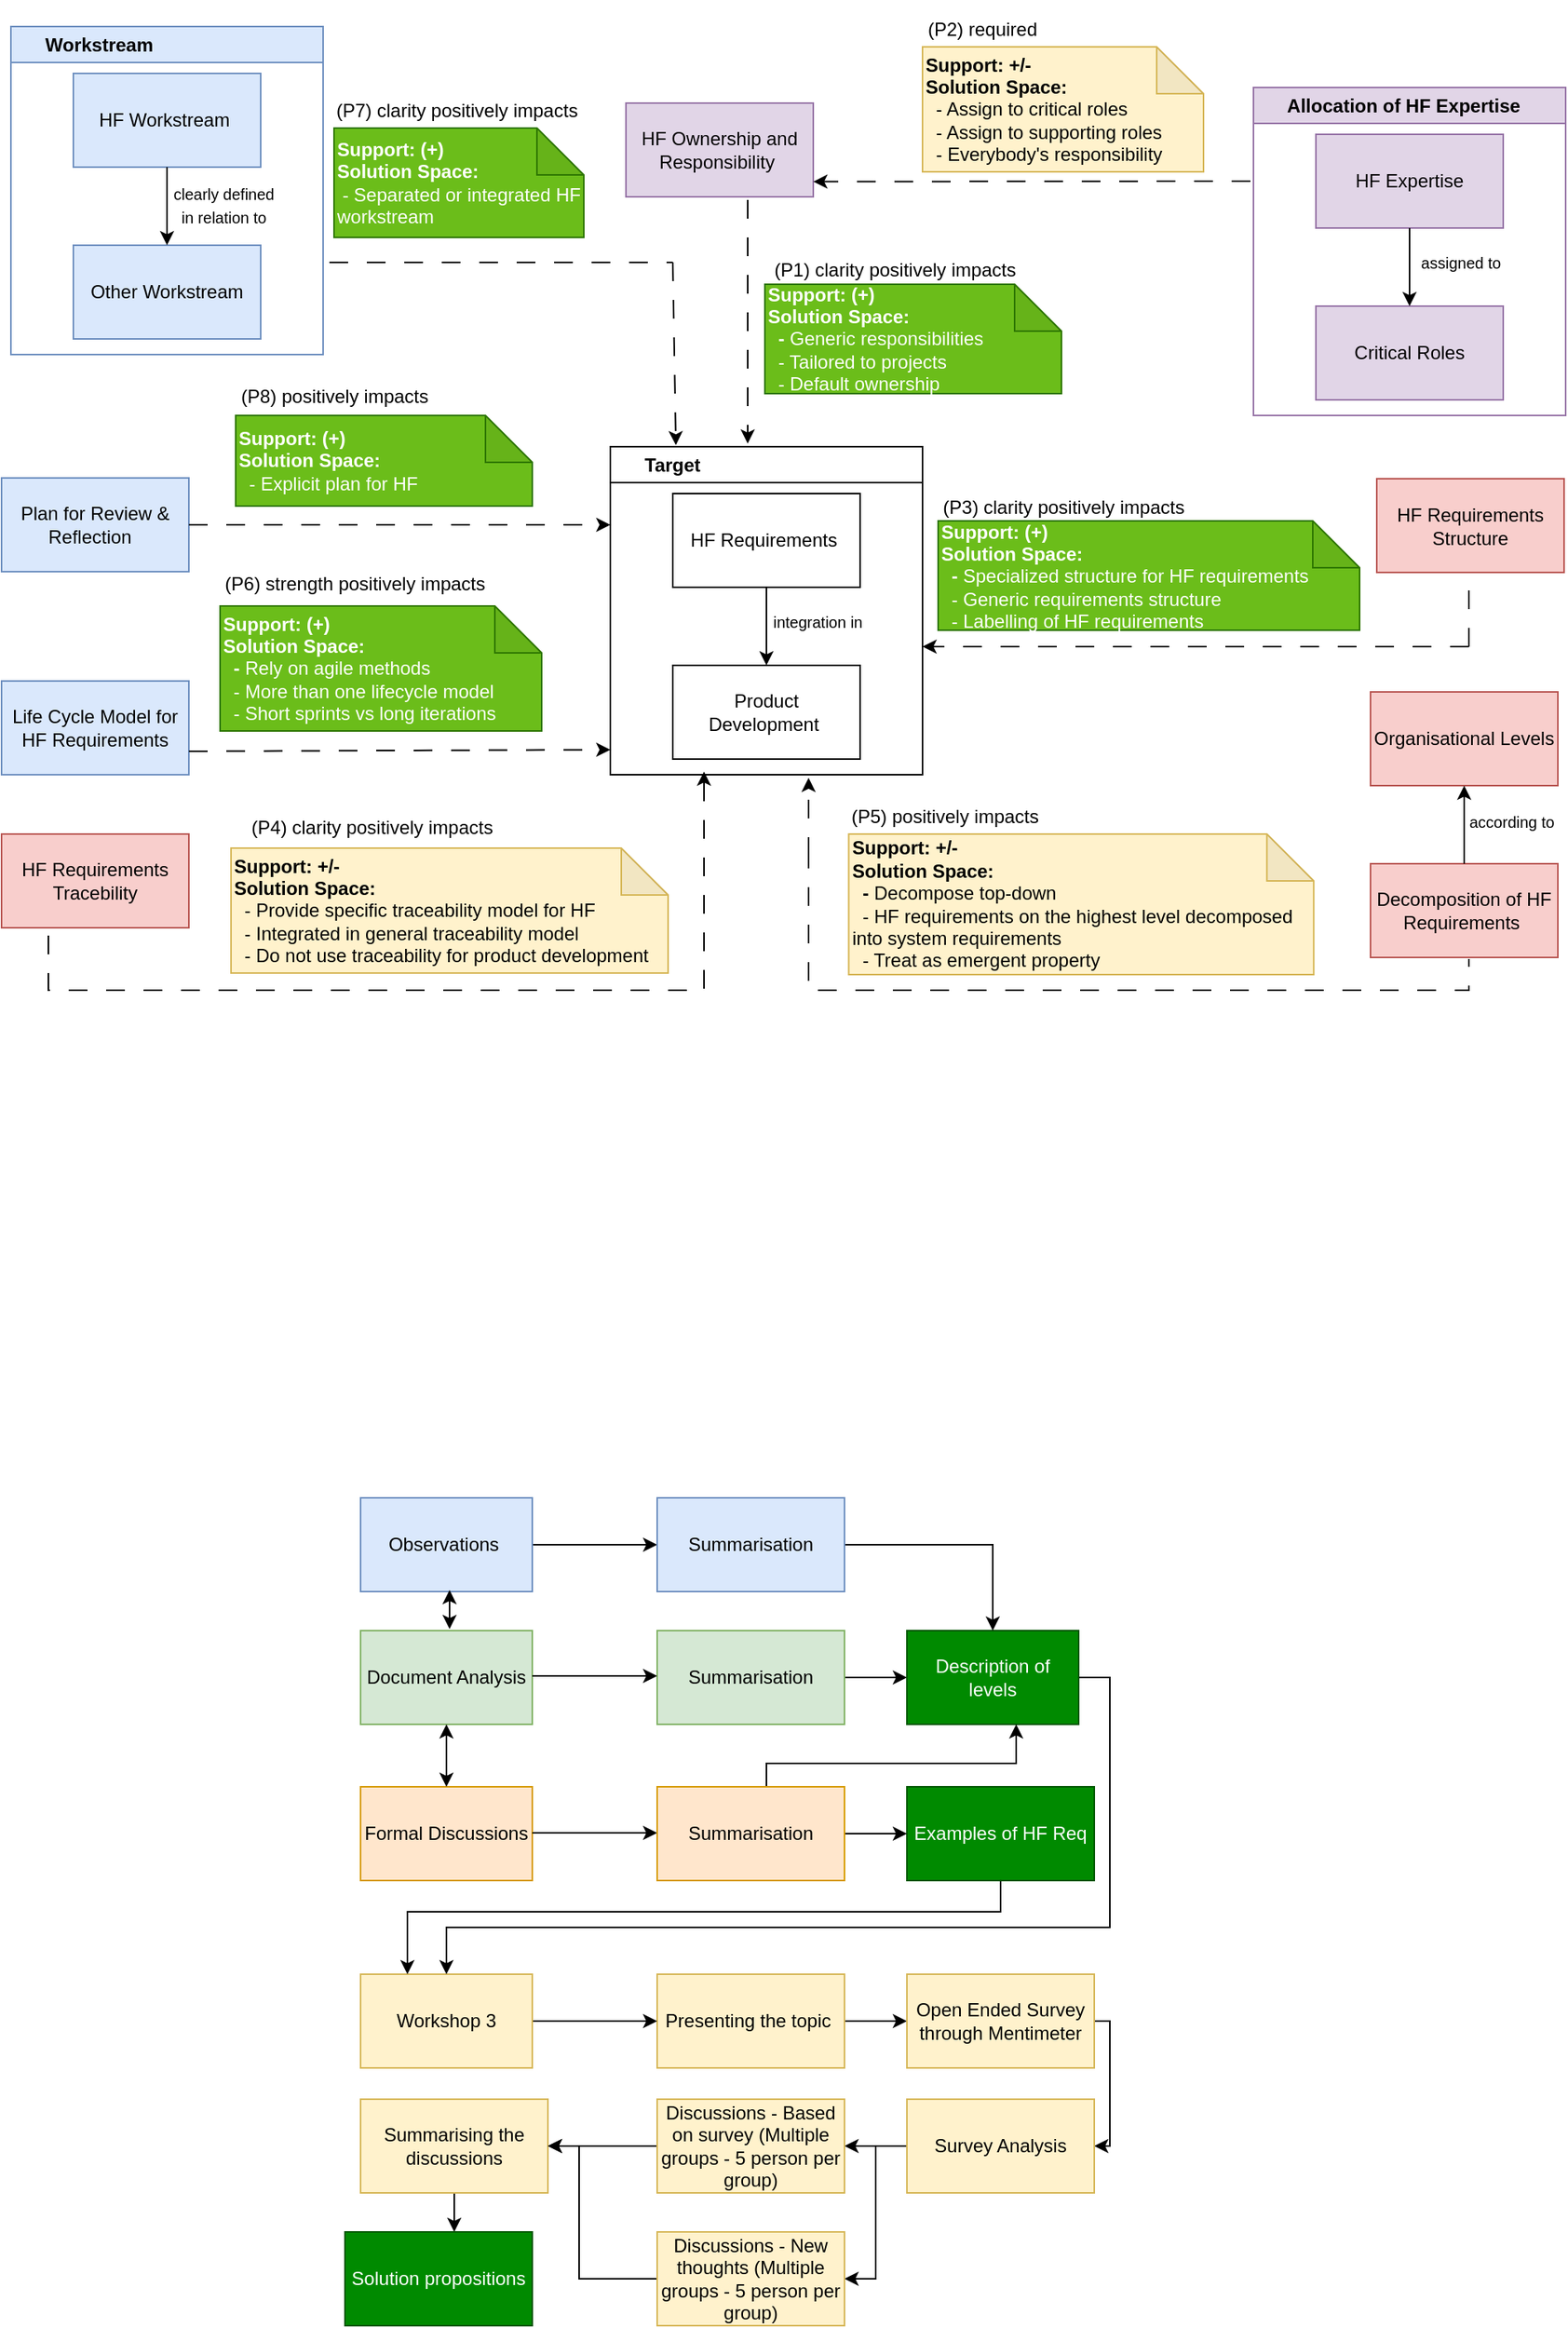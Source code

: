 <mxfile version="24.5.2" type="github">
  <diagram name="Page-1" id="5Qsyt-Jm_kw8wom_rRO_">
    <mxGraphModel dx="1390" dy="800" grid="1" gridSize="10" guides="1" tooltips="1" connect="1" arrows="1" fold="1" page="1" pageScale="1" pageWidth="827" pageHeight="1169" math="0" shadow="0">
      <root>
        <mxCell id="0" />
        <mxCell id="1" parent="0" />
        <mxCell id="URFh4zC86MIUT21euN6k-1" value="HF Ownership and Responsibility&amp;nbsp;" style="rounded=0;whiteSpace=wrap;html=1;fillColor=#e1d5e7;strokeColor=#9673a6;" vertex="1" parent="1">
          <mxGeometry x="790" y="596" width="120" height="60" as="geometry" />
        </mxCell>
        <mxCell id="URFh4zC86MIUT21euN6k-2" value="Plan for Review &amp;amp; Reflection &amp;nbsp;" style="rounded=0;whiteSpace=wrap;html=1;fillColor=#dae8fc;strokeColor=#6c8ebf;" vertex="1" parent="1">
          <mxGeometry x="390" y="836" width="120" height="60" as="geometry" />
        </mxCell>
        <mxCell id="URFh4zC86MIUT21euN6k-3" value="" style="endArrow=classic;html=1;rounded=0;exitX=1;exitY=0.5;exitDx=0;exitDy=0;dashed=1;dashPattern=12 12;" edge="1" parent="1" source="URFh4zC86MIUT21euN6k-2">
          <mxGeometry width="50" height="50" relative="1" as="geometry">
            <mxPoint x="1320" y="1324" as="sourcePoint" />
            <mxPoint x="780" y="866" as="targetPoint" />
          </mxGeometry>
        </mxCell>
        <mxCell id="URFh4zC86MIUT21euN6k-4" value="" style="endArrow=classic;html=1;rounded=0;dashed=1;dashPattern=12 12;" edge="1" parent="1">
          <mxGeometry width="50" height="50" relative="1" as="geometry">
            <mxPoint x="820" y="698" as="sourcePoint" />
            <mxPoint x="822" y="815" as="targetPoint" />
          </mxGeometry>
        </mxCell>
        <mxCell id="URFh4zC86MIUT21euN6k-5" value="&amp;nbsp; &amp;nbsp; &amp;nbsp; Workstream" style="swimlane;whiteSpace=wrap;html=1;align=left;fillColor=#dae8fc;strokeColor=#6c8ebf;" vertex="1" parent="1">
          <mxGeometry x="396" y="547" width="200" height="210" as="geometry">
            <mxRectangle x="530" y="180" width="50" height="40" as="alternateBounds" />
          </mxGeometry>
        </mxCell>
        <mxCell id="URFh4zC86MIUT21euN6k-6" value="HF Workstream&amp;nbsp;" style="rounded=0;whiteSpace=wrap;html=1;fillColor=#dae8fc;strokeColor=#6c8ebf;" vertex="1" parent="URFh4zC86MIUT21euN6k-5">
          <mxGeometry x="40" y="30" width="120" height="60" as="geometry" />
        </mxCell>
        <mxCell id="URFh4zC86MIUT21euN6k-7" value="Other Workstream" style="rounded=0;whiteSpace=wrap;html=1;fillColor=#dae8fc;strokeColor=#6c8ebf;" vertex="1" parent="URFh4zC86MIUT21euN6k-5">
          <mxGeometry x="40" y="140" width="120" height="60" as="geometry" />
        </mxCell>
        <mxCell id="URFh4zC86MIUT21euN6k-8" value="" style="endArrow=classic;html=1;rounded=0;exitX=0.5;exitY=1;exitDx=0;exitDy=0;entryX=0.5;entryY=0;entryDx=0;entryDy=0;" edge="1" parent="URFh4zC86MIUT21euN6k-5" source="URFh4zC86MIUT21euN6k-6" target="URFh4zC86MIUT21euN6k-7">
          <mxGeometry width="50" height="50" relative="1" as="geometry">
            <mxPoint x="80" y="200" as="sourcePoint" />
            <mxPoint x="130" y="150" as="targetPoint" />
          </mxGeometry>
        </mxCell>
        <mxCell id="URFh4zC86MIUT21euN6k-9" value="&lt;font style=&quot;font-size: 10px;&quot;&gt;clearly defined in relation to&lt;/font&gt;" style="text;html=1;strokeColor=none;fillColor=none;align=center;verticalAlign=middle;whiteSpace=wrap;rounded=0;" vertex="1" parent="URFh4zC86MIUT21euN6k-5">
          <mxGeometry x="98" y="104" width="77" height="20" as="geometry" />
        </mxCell>
        <mxCell id="URFh4zC86MIUT21euN6k-10" value="&amp;nbsp; &amp;nbsp; &amp;nbsp; Target&amp;nbsp;" style="swimlane;whiteSpace=wrap;html=1;align=left;" vertex="1" parent="1">
          <mxGeometry x="780" y="816" width="200" height="210" as="geometry">
            <mxRectangle x="530" y="180" width="50" height="40" as="alternateBounds" />
          </mxGeometry>
        </mxCell>
        <mxCell id="URFh4zC86MIUT21euN6k-11" value="HF Requirements&amp;nbsp;" style="rounded=0;whiteSpace=wrap;html=1;" vertex="1" parent="URFh4zC86MIUT21euN6k-10">
          <mxGeometry x="40" y="30" width="120" height="60" as="geometry" />
        </mxCell>
        <mxCell id="URFh4zC86MIUT21euN6k-12" value="Product Development&amp;nbsp;" style="rounded=0;whiteSpace=wrap;html=1;" vertex="1" parent="URFh4zC86MIUT21euN6k-10">
          <mxGeometry x="40" y="140" width="120" height="60" as="geometry" />
        </mxCell>
        <mxCell id="URFh4zC86MIUT21euN6k-13" value="" style="endArrow=classic;html=1;rounded=0;exitX=0.5;exitY=1;exitDx=0;exitDy=0;entryX=0.5;entryY=0;entryDx=0;entryDy=0;" edge="1" parent="URFh4zC86MIUT21euN6k-10" source="URFh4zC86MIUT21euN6k-11" target="URFh4zC86MIUT21euN6k-12">
          <mxGeometry width="50" height="50" relative="1" as="geometry">
            <mxPoint x="80" y="200" as="sourcePoint" />
            <mxPoint x="130" y="150" as="targetPoint" />
          </mxGeometry>
        </mxCell>
        <mxCell id="URFh4zC86MIUT21euN6k-14" value="&lt;font style=&quot;font-size: 10px;&quot;&gt;integration in&lt;/font&gt;" style="text;html=1;strokeColor=none;fillColor=none;align=center;verticalAlign=middle;whiteSpace=wrap;rounded=0;" vertex="1" parent="URFh4zC86MIUT21euN6k-10">
          <mxGeometry x="103" y="102" width="60" height="20" as="geometry" />
        </mxCell>
        <mxCell id="URFh4zC86MIUT21euN6k-15" value="HF Requirements Structure" style="rounded=0;whiteSpace=wrap;html=1;fillColor=#f8cecc;strokeColor=#b85450;" vertex="1" parent="1">
          <mxGeometry x="1271" y="836.5" width="120" height="60" as="geometry" />
        </mxCell>
        <mxCell id="URFh4zC86MIUT21euN6k-16" value="" style="endArrow=classic;html=1;rounded=0;dashed=1;dashPattern=12 12;" edge="1" parent="1">
          <mxGeometry width="50" height="50" relative="1" as="geometry">
            <mxPoint x="1330" y="944" as="sourcePoint" />
            <mxPoint x="980" y="944" as="targetPoint" />
          </mxGeometry>
        </mxCell>
        <mxCell id="URFh4zC86MIUT21euN6k-17" value="" style="endArrow=classic;html=1;rounded=0;dashed=1;dashPattern=12 12;" edge="1" parent="1">
          <mxGeometry width="50" height="50" relative="1" as="geometry">
            <mxPoint x="907" y="1078" as="sourcePoint" />
            <mxPoint x="907" y="1028" as="targetPoint" />
          </mxGeometry>
        </mxCell>
        <mxCell id="URFh4zC86MIUT21euN6k-18" value="&amp;nbsp; &amp;nbsp; &amp;nbsp; Allocation of HF Expertise&amp;nbsp;" style="swimlane;whiteSpace=wrap;html=1;align=left;fillColor=#e1d5e7;strokeColor=#9673a6;" vertex="1" parent="1">
          <mxGeometry x="1192" y="586" width="200" height="210" as="geometry">
            <mxRectangle x="530" y="180" width="50" height="40" as="alternateBounds" />
          </mxGeometry>
        </mxCell>
        <mxCell id="URFh4zC86MIUT21euN6k-19" value="HF Expertise" style="rounded=0;whiteSpace=wrap;html=1;fillColor=#e1d5e7;strokeColor=#9673a6;" vertex="1" parent="URFh4zC86MIUT21euN6k-18">
          <mxGeometry x="40" y="30" width="120" height="60" as="geometry" />
        </mxCell>
        <mxCell id="URFh4zC86MIUT21euN6k-20" value="Critical Roles" style="rounded=0;whiteSpace=wrap;html=1;fillColor=#e1d5e7;strokeColor=#9673a6;" vertex="1" parent="URFh4zC86MIUT21euN6k-18">
          <mxGeometry x="40" y="140" width="120" height="60" as="geometry" />
        </mxCell>
        <mxCell id="URFh4zC86MIUT21euN6k-21" value="" style="endArrow=classic;html=1;rounded=0;exitX=0.5;exitY=1;exitDx=0;exitDy=0;entryX=0.5;entryY=0;entryDx=0;entryDy=0;" edge="1" parent="URFh4zC86MIUT21euN6k-18" source="URFh4zC86MIUT21euN6k-19" target="URFh4zC86MIUT21euN6k-20">
          <mxGeometry width="50" height="50" relative="1" as="geometry">
            <mxPoint x="80" y="200" as="sourcePoint" />
            <mxPoint x="130" y="150" as="targetPoint" />
          </mxGeometry>
        </mxCell>
        <mxCell id="URFh4zC86MIUT21euN6k-22" value="&lt;font style=&quot;font-size: 10px;&quot;&gt;assigned to&lt;/font&gt;" style="text;html=1;strokeColor=none;fillColor=none;align=center;verticalAlign=middle;whiteSpace=wrap;rounded=0;" vertex="1" parent="URFh4zC86MIUT21euN6k-18">
          <mxGeometry x="103" y="102" width="60" height="20" as="geometry" />
        </mxCell>
        <mxCell id="URFh4zC86MIUT21euN6k-23" value="" style="endArrow=classic;html=1;rounded=0;dashed=1;dashPattern=12 12;entryX=1;entryY=0.5;entryDx=0;entryDy=0;" edge="1" parent="1">
          <mxGeometry width="50" height="50" relative="1" as="geometry">
            <mxPoint x="1190" y="646" as="sourcePoint" />
            <mxPoint x="910.0" y="646.29" as="targetPoint" />
          </mxGeometry>
        </mxCell>
        <mxCell id="URFh4zC86MIUT21euN6k-24" value="" style="endArrow=classic;html=1;rounded=0;dashed=1;dashPattern=12 12;" edge="1" parent="1">
          <mxGeometry width="50" height="50" relative="1" as="geometry">
            <mxPoint x="868" y="658" as="sourcePoint" />
            <mxPoint x="868" y="814" as="targetPoint" />
          </mxGeometry>
        </mxCell>
        <mxCell id="URFh4zC86MIUT21euN6k-25" value="" style="endArrow=none;html=1;rounded=0;dashed=1;dashPattern=12 12;" edge="1" parent="1">
          <mxGeometry width="50" height="50" relative="1" as="geometry">
            <mxPoint x="600" y="698" as="sourcePoint" />
            <mxPoint x="820" y="698" as="targetPoint" />
          </mxGeometry>
        </mxCell>
        <mxCell id="URFh4zC86MIUT21euN6k-26" value="" style="endArrow=none;html=1;rounded=0;dashed=1;dashPattern=12 12;" edge="1" parent="1">
          <mxGeometry width="50" height="50" relative="1" as="geometry">
            <mxPoint x="907" y="1074" as="sourcePoint" />
            <mxPoint x="1330" y="1144" as="targetPoint" />
            <Array as="points">
              <mxPoint x="907" y="1164" />
              <mxPoint x="1047" y="1164" />
              <mxPoint x="1147" y="1164" />
              <mxPoint x="1257" y="1164" />
              <mxPoint x="1330" y="1164" />
            </Array>
          </mxGeometry>
        </mxCell>
        <mxCell id="URFh4zC86MIUT21euN6k-27" value="" style="group" vertex="1" connectable="0" parent="1">
          <mxGeometry x="593" y="582" width="190" height="100" as="geometry" />
        </mxCell>
        <mxCell id="URFh4zC86MIUT21euN6k-28" value="&lt;b&gt;Support: (+)&lt;br&gt;Solution Space:&lt;/b&gt;&amp;nbsp;&lt;br&gt;&amp;nbsp;- Separated or integrated HF workstream" style="shape=note;whiteSpace=wrap;html=1;backgroundOutline=1;darkOpacity=0.05;size=30;align=left;fillColor=#6BBD1A;strokeColor=#2D7600;fontColor=#ffffff;" vertex="1" parent="URFh4zC86MIUT21euN6k-27">
          <mxGeometry x="10" y="30" width="160" height="70" as="geometry" />
        </mxCell>
        <mxCell id="URFh4zC86MIUT21euN6k-29" value="(P7) clarity positively impacts&amp;nbsp;" style="text;html=1;align=center;verticalAlign=middle;resizable=0;points=[];autosize=1;strokeColor=none;fillColor=none;" vertex="1" parent="URFh4zC86MIUT21euN6k-27">
          <mxGeometry y="4" width="180" height="30" as="geometry" />
        </mxCell>
        <mxCell id="URFh4zC86MIUT21euN6k-30" value="" style="group" vertex="1" connectable="0" parent="1">
          <mxGeometry x="530" y="781" width="200" height="98" as="geometry" />
        </mxCell>
        <mxCell id="URFh4zC86MIUT21euN6k-31" value="(P8) positively impacts" style="text;html=1;align=center;verticalAlign=middle;resizable=0;points=[];autosize=1;strokeColor=none;fillColor=none;" vertex="1" parent="URFh4zC86MIUT21euN6k-30">
          <mxGeometry x="3" y="-12" width="140" height="30" as="geometry" />
        </mxCell>
        <mxCell id="URFh4zC86MIUT21euN6k-32" value="&lt;b&gt;Support: (+)&lt;br&gt;Solution Space:&lt;br&gt;&amp;nbsp;&lt;/b&gt;&amp;nbsp;- Explicit plan for HF&amp;nbsp;" style="shape=note;whiteSpace=wrap;html=1;backgroundOutline=1;darkOpacity=0.05;size=30;align=left;fillColor=#6BBD1A;strokeColor=#2D7600;fontColor=#ffffff;" vertex="1" parent="URFh4zC86MIUT21euN6k-30">
          <mxGeometry x="10" y="15" width="190" height="58" as="geometry" />
        </mxCell>
        <mxCell id="URFh4zC86MIUT21euN6k-33" value="" style="group" vertex="1" connectable="0" parent="1">
          <mxGeometry x="530" y="888" width="206" height="110" as="geometry" />
        </mxCell>
        <mxCell id="URFh4zC86MIUT21euN6k-34" value="&lt;b style=&quot;border-color: var(--border-color); caret-color: rgb(255, 255, 255);&quot;&gt;Support: (+)&lt;br style=&quot;border-color: var(--border-color);&quot;&gt;Solution Space:&lt;br style=&quot;border-color: var(--border-color);&quot;&gt;&amp;nbsp; -&amp;nbsp;&lt;/b&gt;Rely on agile methods&lt;div style=&quot;border-color: var(--border-color); caret-color: rgb(255, 255, 255);&quot;&gt;&amp;nbsp; - More than one lifecycle model&lt;/div&gt;&lt;div style=&quot;border-color: var(--border-color); caret-color: rgb(255, 255, 255);&quot;&gt;&amp;nbsp; - Short sprints vs long iterations&lt;/div&gt;" style="shape=note;whiteSpace=wrap;html=1;backgroundOutline=1;darkOpacity=0.05;size=30;align=left;fillColor=#6BBD1A;strokeColor=#2D7600;fontColor=#ffffff;" vertex="1" parent="URFh4zC86MIUT21euN6k-33">
          <mxGeometry y="30" width="206" height="80" as="geometry" />
        </mxCell>
        <mxCell id="URFh4zC86MIUT21euN6k-35" value="(P6) strength positively impacts" style="text;html=1;align=center;verticalAlign=middle;resizable=0;points=[];autosize=1;strokeColor=none;fillColor=none;" vertex="1" parent="URFh4zC86MIUT21euN6k-33">
          <mxGeometry x="-9" y="1" width="190" height="30" as="geometry" />
        </mxCell>
        <mxCell id="URFh4zC86MIUT21euN6k-36" value="" style="group" vertex="1" connectable="0" parent="1">
          <mxGeometry x="870" y="1034" width="450" height="120" as="geometry" />
        </mxCell>
        <mxCell id="URFh4zC86MIUT21euN6k-37" value="&lt;b style=&quot;border-color: var(--border-color);&quot;&gt;Support: +/-&lt;br style=&quot;border-color: var(--border-color);&quot;&gt;Solution Space: &lt;br&gt;&amp;nbsp; - &lt;/b&gt;&lt;span style=&quot;border-color: var(--border-color);&quot;&gt;Decompose top-down&lt;div&gt;&amp;nbsp; - HF requirements on the highest level decomposed into system requirements&lt;/div&gt;&lt;div&gt;&amp;nbsp; - Treat as emergent property&amp;nbsp;&lt;/div&gt;&lt;/span&gt;" style="shape=note;whiteSpace=wrap;html=1;backgroundOutline=1;darkOpacity=0.05;size=30;align=left;fillColor=#fff2cc;strokeColor=#d6b656;" vertex="1" parent="URFh4zC86MIUT21euN6k-36">
          <mxGeometry x="62.718" y="30" width="297.909" height="90" as="geometry" />
        </mxCell>
        <mxCell id="URFh4zC86MIUT21euN6k-38" value="(P5) positively impacts" style="text;html=1;align=center;verticalAlign=middle;resizable=0;points=[];autosize=1;strokeColor=none;fillColor=none;" vertex="1" parent="URFh4zC86MIUT21euN6k-36">
          <mxGeometry x="53.606" y="4" width="140" height="30" as="geometry" />
        </mxCell>
        <mxCell id="URFh4zC86MIUT21euN6k-39" value="" style="group" vertex="1" connectable="0" parent="1">
          <mxGeometry x="1050" y="797.5" width="210" height="101" as="geometry" />
        </mxCell>
        <mxCell id="URFh4zC86MIUT21euN6k-40" value="&lt;b&gt;Support: (+)&lt;br&gt;Solution Space:&lt;br&gt;&amp;nbsp; - &lt;/b&gt;Specialized structure for HF requirements&lt;div&gt;&amp;nbsp; - Generic requirements structure&lt;/div&gt;&lt;div&gt;&amp;nbsp; - Labelling of HF requirements&amp;nbsp;&lt;/div&gt;" style="shape=note;whiteSpace=wrap;html=1;backgroundOutline=1;darkOpacity=0.05;size=30;align=left;fillColor=#6BBD1A;strokeColor=#2D7600;fontColor=#ffffff;" vertex="1" parent="URFh4zC86MIUT21euN6k-39">
          <mxGeometry x="-60" y="66" width="270" height="70" as="geometry" />
        </mxCell>
        <mxCell id="URFh4zC86MIUT21euN6k-41" value="(P3) clarity positively impacts" style="text;html=1;align=center;verticalAlign=middle;resizable=0;points=[];autosize=1;strokeColor=none;fillColor=none;" vertex="1" parent="URFh4zC86MIUT21euN6k-39">
          <mxGeometry x="-70" y="42" width="180" height="30" as="geometry" />
        </mxCell>
        <mxCell id="URFh4zC86MIUT21euN6k-42" value="" style="group" vertex="1" connectable="0" parent="1">
          <mxGeometry x="879" y="682" width="190" height="100" as="geometry" />
        </mxCell>
        <mxCell id="URFh4zC86MIUT21euN6k-43" value="&lt;b&gt;Support: (+)&lt;br&gt;Solution Space:&lt;br&gt;&amp;nbsp; -&amp;nbsp;&lt;/b&gt;Generic responsibilities&lt;div&gt;&amp;nbsp; - Tailored to projects&lt;/div&gt;&lt;div&gt;&amp;nbsp; - Default ownership&lt;/div&gt;" style="shape=note;whiteSpace=wrap;html=1;backgroundOutline=1;darkOpacity=0.05;size=30;align=left;fillColor=#6BBD1A;strokeColor=#2D7600;fontColor=#ffffff;" vertex="1" parent="URFh4zC86MIUT21euN6k-42">
          <mxGeometry y="30" width="190" height="70" as="geometry" />
        </mxCell>
        <mxCell id="URFh4zC86MIUT21euN6k-44" value="(P1) clarity positively impacts" style="text;html=1;align=center;verticalAlign=middle;resizable=0;points=[];autosize=1;strokeColor=none;fillColor=none;" vertex="1" parent="URFh4zC86MIUT21euN6k-42">
          <mxGeometry x="-7" y="6" width="180" height="30" as="geometry" />
        </mxCell>
        <mxCell id="URFh4zC86MIUT21euN6k-45" value="" style="group" vertex="1" connectable="0" parent="1">
          <mxGeometry x="980" y="530" width="180" height="110" as="geometry" />
        </mxCell>
        <mxCell id="URFh4zC86MIUT21euN6k-46" value="&lt;b style=&quot;border-color: var(--border-color);&quot;&gt;Support: +/-&lt;br style=&quot;border-color: var(--border-color);&quot;&gt;Solution Space:&lt;br style=&quot;border-color: var(--border-color);&quot;&gt;&amp;nbsp;&lt;/b&gt;&lt;span style=&quot;border-color: var(--border-color);&quot;&gt; - Assign to critical roles&lt;div&gt;&amp;nbsp; - Assign to supporting roles&lt;/div&gt;&lt;div&gt;&amp;nbsp; - Everybody&#39;s responsibility&lt;/div&gt;&lt;/span&gt;" style="shape=note;whiteSpace=wrap;html=1;backgroundOutline=1;darkOpacity=0.05;size=30;align=left;fillColor=#fff2cc;strokeColor=#d6b656;" vertex="1" parent="URFh4zC86MIUT21euN6k-45">
          <mxGeometry y="30" width="180" height="80" as="geometry" />
        </mxCell>
        <mxCell id="URFh4zC86MIUT21euN6k-47" value="(P2) required" style="text;html=1;align=center;verticalAlign=middle;resizable=0;points=[];autosize=1;strokeColor=none;fillColor=none;" vertex="1" parent="URFh4zC86MIUT21euN6k-45">
          <mxGeometry x="-7" y="4" width="90" height="30" as="geometry" />
        </mxCell>
        <mxCell id="URFh4zC86MIUT21euN6k-48" value="Life Cycle Model for HF Requirements" style="rounded=0;whiteSpace=wrap;html=1;fillColor=#dae8fc;strokeColor=#6c8ebf;" vertex="1" parent="1">
          <mxGeometry x="390" y="966" width="120" height="60" as="geometry" />
        </mxCell>
        <mxCell id="URFh4zC86MIUT21euN6k-49" value="HF Requirements Tracebility" style="rounded=0;whiteSpace=wrap;html=1;fillColor=#f8cecc;strokeColor=#b85450;" vertex="1" parent="1">
          <mxGeometry x="390" y="1064" width="120" height="60" as="geometry" />
        </mxCell>
        <mxCell id="URFh4zC86MIUT21euN6k-50" value="" style="endArrow=classic;html=1;rounded=0;dashed=1;dashPattern=12 12;" edge="1" parent="1">
          <mxGeometry width="50" height="50" relative="1" as="geometry">
            <mxPoint x="420" y="1129" as="sourcePoint" />
            <mxPoint x="840" y="1024" as="targetPoint" />
            <Array as="points">
              <mxPoint x="420" y="1164" />
              <mxPoint x="490" y="1164" />
              <mxPoint x="640" y="1164" />
              <mxPoint x="840" y="1164" />
            </Array>
          </mxGeometry>
        </mxCell>
        <mxCell id="URFh4zC86MIUT21euN6k-51" value="" style="group" vertex="1" connectable="0" parent="1">
          <mxGeometry x="547" y="1045" width="270" height="108" as="geometry" />
        </mxCell>
        <mxCell id="URFh4zC86MIUT21euN6k-52" value="&lt;b style=&quot;border-color: var(--border-color);&quot;&gt;Support: +/-&lt;br style=&quot;border-color: var(--border-color);&quot;&gt;Solution Space:&lt;br style=&quot;border-color: var(--border-color);&quot;&gt;&amp;nbsp;&lt;/b&gt;&lt;span style=&quot;border-color: var(--border-color);&quot;&gt; - P&lt;/span&gt;rovide specific traceability model for HF&lt;div style=&quot;border-color: var(--border-color);&quot;&gt;&amp;nbsp; - Integrated in general traceability model&lt;/div&gt;&lt;div style=&quot;border-color: var(--border-color);&quot;&gt;&amp;nbsp; - Do not use traceability for product development&lt;/div&gt;" style="shape=note;whiteSpace=wrap;html=1;backgroundOutline=1;darkOpacity=0.05;size=30;align=left;fillColor=#fff2cc;strokeColor=#d6b656;" vertex="1" parent="URFh4zC86MIUT21euN6k-51">
          <mxGeometry x="-10" y="28" width="280" height="80" as="geometry" />
        </mxCell>
        <mxCell id="URFh4zC86MIUT21euN6k-53" value="(P4) clarity positively impacts" style="text;html=1;align=center;verticalAlign=middle;resizable=0;points=[];autosize=1;strokeColor=none;fillColor=none;" vertex="1" parent="URFh4zC86MIUT21euN6k-51">
          <mxGeometry x="-10" width="180" height="30" as="geometry" />
        </mxCell>
        <mxCell id="URFh4zC86MIUT21euN6k-54" value="" style="endArrow=classic;html=1;rounded=0;exitX=1;exitY=0.75;exitDx=0;exitDy=0;dashed=1;dashPattern=12 12;" edge="1" parent="1" source="URFh4zC86MIUT21euN6k-48">
          <mxGeometry width="50" height="50" relative="1" as="geometry">
            <mxPoint x="519.0" y="1010" as="sourcePoint" />
            <mxPoint x="780" y="1010" as="targetPoint" />
          </mxGeometry>
        </mxCell>
        <mxCell id="URFh4zC86MIUT21euN6k-55" value="" style="endArrow=none;html=1;rounded=0;entryX=0.5;entryY=1;entryDx=0;entryDy=0;dashed=1;dashPattern=12 12;" edge="1" parent="1">
          <mxGeometry width="50" height="50" relative="1" as="geometry">
            <mxPoint x="1330" y="944" as="sourcePoint" />
            <mxPoint x="1330" y="896.5" as="targetPoint" />
          </mxGeometry>
        </mxCell>
        <mxCell id="URFh4zC86MIUT21euN6k-56" value="Organisational Levels" style="rounded=0;whiteSpace=wrap;html=1;fillColor=#f8cecc;strokeColor=#b85450;" vertex="1" parent="1">
          <mxGeometry x="1267" y="973" width="120" height="60" as="geometry" />
        </mxCell>
        <mxCell id="URFh4zC86MIUT21euN6k-57" value="Decomposition of HF Requirements&amp;nbsp;" style="rounded=0;whiteSpace=wrap;html=1;fillColor=#f8cecc;strokeColor=#b85450;" vertex="1" parent="1">
          <mxGeometry x="1267" y="1083" width="120" height="60" as="geometry" />
        </mxCell>
        <mxCell id="URFh4zC86MIUT21euN6k-58" value="" style="endArrow=classic;html=1;rounded=0;entryX=0.5;entryY=1;entryDx=0;entryDy=0;exitX=0.5;exitY=0;exitDx=0;exitDy=0;" edge="1" parent="1" source="URFh4zC86MIUT21euN6k-57" target="URFh4zC86MIUT21euN6k-56">
          <mxGeometry width="50" height="50" relative="1" as="geometry">
            <mxPoint x="1327" y="1078" as="sourcePoint" />
            <mxPoint x="1357" y="1093" as="targetPoint" />
          </mxGeometry>
        </mxCell>
        <mxCell id="URFh4zC86MIUT21euN6k-59" value="&lt;font style=&quot;font-size: 10px;&quot;&gt;according to&amp;nbsp;&lt;/font&gt;" style="text;html=1;strokeColor=none;fillColor=none;align=center;verticalAlign=middle;whiteSpace=wrap;rounded=0;" vertex="1" parent="1">
          <mxGeometry x="1329" y="1046" width="60" height="20" as="geometry" />
        </mxCell>
        <mxCell id="URFh4zC86MIUT21euN6k-61" value="" style="edgeStyle=orthogonalEdgeStyle;rounded=0;orthogonalLoop=1;jettySize=auto;html=1;entryX=0;entryY=0.5;entryDx=0;entryDy=0;" edge="1" parent="1" source="URFh4zC86MIUT21euN6k-62" target="URFh4zC86MIUT21euN6k-64">
          <mxGeometry relative="1" as="geometry">
            <mxPoint x="950" y="1824" as="targetPoint" />
          </mxGeometry>
        </mxCell>
        <mxCell id="URFh4zC86MIUT21euN6k-62" value="Presenting the topic&amp;nbsp;" style="rounded=0;whiteSpace=wrap;html=1;fillColor=#fff2cc;strokeColor=#d6b656;" vertex="1" parent="1">
          <mxGeometry x="810" y="1794" width="120" height="60" as="geometry" />
        </mxCell>
        <mxCell id="URFh4zC86MIUT21euN6k-63" value="" style="edgeStyle=orthogonalEdgeStyle;rounded=0;orthogonalLoop=1;jettySize=auto;html=1;entryX=1;entryY=0.5;entryDx=0;entryDy=0;" edge="1" parent="1" source="URFh4zC86MIUT21euN6k-64" target="URFh4zC86MIUT21euN6k-67">
          <mxGeometry relative="1" as="geometry">
            <mxPoint x="1110" y="1914" as="targetPoint" />
            <Array as="points">
              <mxPoint x="1100" y="1824" />
              <mxPoint x="1100" y="1904" />
            </Array>
          </mxGeometry>
        </mxCell>
        <mxCell id="URFh4zC86MIUT21euN6k-64" value="Open Ended Survey through Mentimeter" style="rounded=0;whiteSpace=wrap;html=1;fillColor=#fff2cc;strokeColor=#d6b656;" vertex="1" parent="1">
          <mxGeometry x="970" y="1794" width="120" height="60" as="geometry" />
        </mxCell>
        <mxCell id="URFh4zC86MIUT21euN6k-65" value="" style="edgeStyle=orthogonalEdgeStyle;rounded=0;orthogonalLoop=1;jettySize=auto;html=1;" edge="1" parent="1" source="URFh4zC86MIUT21euN6k-67" target="URFh4zC86MIUT21euN6k-86">
          <mxGeometry relative="1" as="geometry" />
        </mxCell>
        <mxCell id="URFh4zC86MIUT21euN6k-66" value="" style="edgeStyle=orthogonalEdgeStyle;rounded=0;orthogonalLoop=1;jettySize=auto;html=1;entryX=1;entryY=0.5;entryDx=0;entryDy=0;" edge="1" parent="1" source="URFh4zC86MIUT21euN6k-67" target="URFh4zC86MIUT21euN6k-90">
          <mxGeometry relative="1" as="geometry">
            <mxPoint x="1030" y="2014" as="targetPoint" />
          </mxGeometry>
        </mxCell>
        <mxCell id="URFh4zC86MIUT21euN6k-67" value="Survey Analysis" style="rounded=0;whiteSpace=wrap;html=1;fillColor=#fff2cc;strokeColor=#d6b656;" vertex="1" parent="1">
          <mxGeometry x="970" y="1874" width="120" height="60" as="geometry" />
        </mxCell>
        <mxCell id="URFh4zC86MIUT21euN6k-97" value="" style="edgeStyle=orthogonalEdgeStyle;rounded=0;orthogonalLoop=1;jettySize=auto;html=1;" edge="1" parent="1" source="URFh4zC86MIUT21euN6k-68" target="URFh4zC86MIUT21euN6k-96">
          <mxGeometry relative="1" as="geometry">
            <Array as="points">
              <mxPoint x="680" y="1960" />
              <mxPoint x="680" y="1960" />
            </Array>
          </mxGeometry>
        </mxCell>
        <mxCell id="URFh4zC86MIUT21euN6k-68" value="Summarising the discussions" style="rounded=0;whiteSpace=wrap;html=1;fillColor=#fff2cc;strokeColor=#d6b656;" vertex="1" parent="1">
          <mxGeometry x="620" y="1874" width="120" height="60" as="geometry" />
        </mxCell>
        <mxCell id="URFh4zC86MIUT21euN6k-69" value="" style="edgeStyle=orthogonalEdgeStyle;rounded=0;orthogonalLoop=1;jettySize=auto;html=1;" edge="1" parent="1" source="URFh4zC86MIUT21euN6k-70" target="URFh4zC86MIUT21euN6k-62">
          <mxGeometry relative="1" as="geometry" />
        </mxCell>
        <mxCell id="URFh4zC86MIUT21euN6k-70" value="Workshop 3" style="rounded=0;whiteSpace=wrap;html=1;fillColor=#fff2cc;strokeColor=#d6b656;" vertex="1" parent="1">
          <mxGeometry x="620" y="1794" width="110" height="60" as="geometry" />
        </mxCell>
        <mxCell id="URFh4zC86MIUT21euN6k-71" value="Formal Discussions" style="rounded=0;whiteSpace=wrap;html=1;fillColor=#ffe6cc;strokeColor=#d79b00;" vertex="1" parent="1">
          <mxGeometry x="620" y="1674" width="110" height="60" as="geometry" />
        </mxCell>
        <mxCell id="URFh4zC86MIUT21euN6k-72" value="" style="edgeStyle=orthogonalEdgeStyle;rounded=0;orthogonalLoop=1;jettySize=auto;html=1;" edge="1" parent="1" source="URFh4zC86MIUT21euN6k-73">
          <mxGeometry relative="1" as="geometry">
            <mxPoint x="650" y="1794" as="targetPoint" />
            <Array as="points">
              <mxPoint x="1030" y="1754" />
              <mxPoint x="650" y="1754" />
              <mxPoint x="650" y="1794" />
            </Array>
          </mxGeometry>
        </mxCell>
        <mxCell id="URFh4zC86MIUT21euN6k-73" value="Examples of HF Req" style="rounded=0;whiteSpace=wrap;html=1;fillColor=#008a00;strokeColor=#005700;fontColor=#ffffff;" vertex="1" parent="1">
          <mxGeometry x="970" y="1674" width="120" height="60" as="geometry" />
        </mxCell>
        <mxCell id="URFh4zC86MIUT21euN6k-74" value="Document Analysis" style="rounded=0;whiteSpace=wrap;html=1;fillColor=#d5e8d4;strokeColor=#82b366;" vertex="1" parent="1">
          <mxGeometry x="620" y="1574" width="110" height="60" as="geometry" />
        </mxCell>
        <mxCell id="URFh4zC86MIUT21euN6k-75" value="" style="endArrow=classic;startArrow=classic;html=1;rounded=0;entryX=0.5;entryY=1;entryDx=0;entryDy=0;" edge="1" parent="1" source="URFh4zC86MIUT21euN6k-71" target="URFh4zC86MIUT21euN6k-74">
          <mxGeometry width="50" height="50" relative="1" as="geometry">
            <mxPoint x="950" y="1834" as="sourcePoint" />
            <mxPoint x="1000" y="1784" as="targetPoint" />
          </mxGeometry>
        </mxCell>
        <mxCell id="URFh4zC86MIUT21euN6k-76" value="" style="edgeStyle=orthogonalEdgeStyle;rounded=0;orthogonalLoop=1;jettySize=auto;html=1;" edge="1" parent="1" source="URFh4zC86MIUT21euN6k-77" target="URFh4zC86MIUT21euN6k-79">
          <mxGeometry relative="1" as="geometry" />
        </mxCell>
        <mxCell id="URFh4zC86MIUT21euN6k-77" value="Summarisation" style="rounded=0;whiteSpace=wrap;html=1;fillColor=#d5e8d4;strokeColor=#82b366;" vertex="1" parent="1">
          <mxGeometry x="810" y="1574" width="120" height="60" as="geometry" />
        </mxCell>
        <mxCell id="URFh4zC86MIUT21euN6k-78" value="" style="edgeStyle=orthogonalEdgeStyle;rounded=0;orthogonalLoop=1;jettySize=auto;html=1;entryX=0.5;entryY=0;entryDx=0;entryDy=0;" edge="1" parent="1" source="URFh4zC86MIUT21euN6k-79" target="URFh4zC86MIUT21euN6k-70">
          <mxGeometry relative="1" as="geometry">
            <mxPoint x="1175" y="1604" as="targetPoint" />
            <Array as="points">
              <mxPoint x="1100" y="1604" />
              <mxPoint x="1100" y="1764" />
              <mxPoint x="675" y="1764" />
            </Array>
          </mxGeometry>
        </mxCell>
        <mxCell id="URFh4zC86MIUT21euN6k-79" value="Description of &amp;nbsp;levels&amp;nbsp;" style="rounded=0;whiteSpace=wrap;html=1;fillColor=#008a00;strokeColor=#005700;fontColor=#ffffff;" vertex="1" parent="1">
          <mxGeometry x="970" y="1574" width="110" height="60" as="geometry" />
        </mxCell>
        <mxCell id="URFh4zC86MIUT21euN6k-80" value="" style="endArrow=classic;html=1;rounded=0;exitX=1;exitY=0.5;exitDx=0;exitDy=0;entryX=0;entryY=0.5;entryDx=0;entryDy=0;" edge="1" parent="1">
          <mxGeometry width="50" height="50" relative="1" as="geometry">
            <mxPoint x="730" y="1603" as="sourcePoint" />
            <mxPoint x="810" y="1603" as="targetPoint" />
          </mxGeometry>
        </mxCell>
        <mxCell id="URFh4zC86MIUT21euN6k-81" value="" style="endArrow=classic;html=1;rounded=0;exitX=1;exitY=0.5;exitDx=0;exitDy=0;entryX=0;entryY=0.5;entryDx=0;entryDy=0;" edge="1" parent="1">
          <mxGeometry width="50" height="50" relative="1" as="geometry">
            <mxPoint x="730" y="1703.5" as="sourcePoint" />
            <mxPoint x="810" y="1703.5" as="targetPoint" />
          </mxGeometry>
        </mxCell>
        <mxCell id="URFh4zC86MIUT21euN6k-82" value="" style="edgeStyle=orthogonalEdgeStyle;rounded=0;orthogonalLoop=1;jettySize=auto;html=1;" edge="1" parent="1" source="URFh4zC86MIUT21euN6k-84" target="URFh4zC86MIUT21euN6k-73">
          <mxGeometry relative="1" as="geometry" />
        </mxCell>
        <mxCell id="URFh4zC86MIUT21euN6k-83" value="" style="edgeStyle=orthogonalEdgeStyle;rounded=0;orthogonalLoop=1;jettySize=auto;html=1;" edge="1" parent="1" source="URFh4zC86MIUT21euN6k-84" target="URFh4zC86MIUT21euN6k-79">
          <mxGeometry relative="1" as="geometry">
            <mxPoint x="970" y="1604" as="targetPoint" />
            <Array as="points">
              <mxPoint x="880" y="1659" />
              <mxPoint x="1040" y="1659" />
            </Array>
          </mxGeometry>
        </mxCell>
        <mxCell id="URFh4zC86MIUT21euN6k-84" value="Summarisation" style="rounded=0;whiteSpace=wrap;html=1;fillColor=#ffe6cc;strokeColor=#d79b00;" vertex="1" parent="1">
          <mxGeometry x="810" y="1674" width="120" height="60" as="geometry" />
        </mxCell>
        <mxCell id="URFh4zC86MIUT21euN6k-85" value="" style="edgeStyle=orthogonalEdgeStyle;rounded=0;orthogonalLoop=1;jettySize=auto;html=1;" edge="1" parent="1" source="URFh4zC86MIUT21euN6k-86" target="URFh4zC86MIUT21euN6k-68">
          <mxGeometry relative="1" as="geometry" />
        </mxCell>
        <mxCell id="URFh4zC86MIUT21euN6k-86" value="Discussions - Based on survey (Multiple groups - 5 person per group)" style="rounded=0;whiteSpace=wrap;html=1;fillColor=#fff2cc;strokeColor=#d6b656;" vertex="1" parent="1">
          <mxGeometry x="810" y="1874" width="120" height="60" as="geometry" />
        </mxCell>
        <mxCell id="URFh4zC86MIUT21euN6k-89" value="" style="edgeStyle=orthogonalEdgeStyle;rounded=0;orthogonalLoop=1;jettySize=auto;html=1;" edge="1" parent="1" source="URFh4zC86MIUT21euN6k-90" target="URFh4zC86MIUT21euN6k-68">
          <mxGeometry relative="1" as="geometry">
            <mxPoint x="710" y="1989" as="targetPoint" />
            <Array as="points">
              <mxPoint x="760" y="1989" />
              <mxPoint x="760" y="1904" />
            </Array>
          </mxGeometry>
        </mxCell>
        <mxCell id="URFh4zC86MIUT21euN6k-90" value="Discussions - New thoughts (Multiple groups - 5 person per group)" style="rounded=0;whiteSpace=wrap;html=1;fillColor=#fff2cc;strokeColor=#d6b656;" vertex="1" parent="1">
          <mxGeometry x="810" y="1959" width="120" height="60" as="geometry" />
        </mxCell>
        <mxCell id="URFh4zC86MIUT21euN6k-91" value="" style="edgeStyle=orthogonalEdgeStyle;rounded=0;orthogonalLoop=1;jettySize=auto;html=1;" edge="1" parent="1" source="URFh4zC86MIUT21euN6k-92" target="URFh4zC86MIUT21euN6k-95">
          <mxGeometry relative="1" as="geometry" />
        </mxCell>
        <mxCell id="URFh4zC86MIUT21euN6k-92" value="Observations&amp;nbsp;" style="rounded=0;whiteSpace=wrap;html=1;fillColor=#dae8fc;strokeColor=#6c8ebf;" vertex="1" parent="1">
          <mxGeometry x="620" y="1489" width="110" height="60" as="geometry" />
        </mxCell>
        <mxCell id="URFh4zC86MIUT21euN6k-93" value="" style="endArrow=classic;startArrow=classic;html=1;rounded=0;entryX=0.5;entryY=1;entryDx=0;entryDy=0;" edge="1" parent="1">
          <mxGeometry width="50" height="50" relative="1" as="geometry">
            <mxPoint x="677" y="1573" as="sourcePoint" />
            <mxPoint x="677" y="1548" as="targetPoint" />
          </mxGeometry>
        </mxCell>
        <mxCell id="URFh4zC86MIUT21euN6k-94" value="" style="edgeStyle=orthogonalEdgeStyle;rounded=0;orthogonalLoop=1;jettySize=auto;html=1;entryX=0.5;entryY=0;entryDx=0;entryDy=0;" edge="1" parent="1" source="URFh4zC86MIUT21euN6k-95" target="URFh4zC86MIUT21euN6k-79">
          <mxGeometry relative="1" as="geometry">
            <mxPoint x="1030" y="1519" as="targetPoint" />
          </mxGeometry>
        </mxCell>
        <mxCell id="URFh4zC86MIUT21euN6k-95" value="Summarisation" style="rounded=0;whiteSpace=wrap;html=1;fillColor=#dae8fc;strokeColor=#6c8ebf;" vertex="1" parent="1">
          <mxGeometry x="810" y="1489" width="120" height="60" as="geometry" />
        </mxCell>
        <mxCell id="URFh4zC86MIUT21euN6k-96" value="Solution propositions" style="rounded=0;whiteSpace=wrap;html=1;fillColor=#008a00;strokeColor=#005700;fontColor=#ffffff;" vertex="1" parent="1">
          <mxGeometry x="610" y="1959" width="120" height="60" as="geometry" />
        </mxCell>
      </root>
    </mxGraphModel>
  </diagram>
</mxfile>
